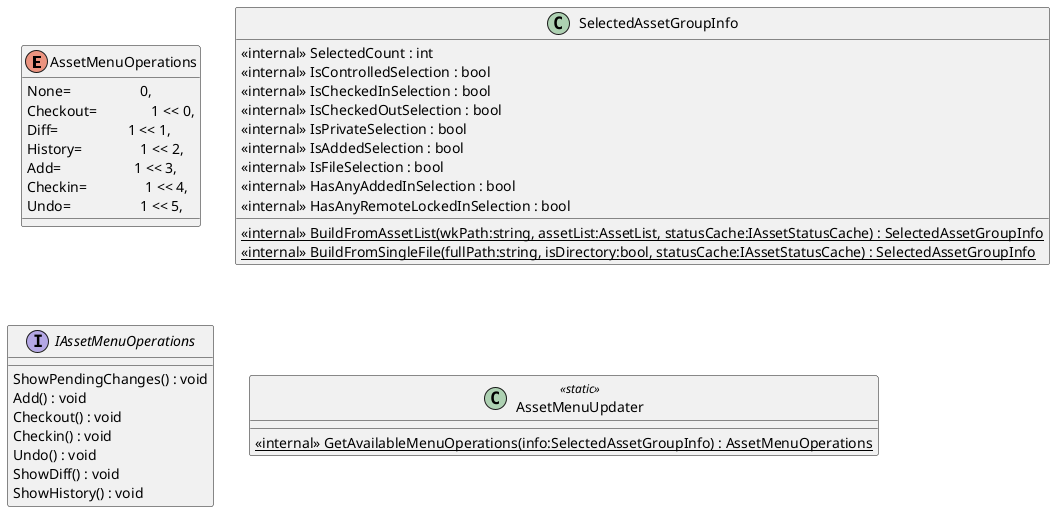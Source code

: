 @startuml
enum AssetMenuOperations {
    None=                   0,
    Checkout=               1 << 0,
    Diff=                   1 << 1,
    History=                1 << 2,
    Add=                    1 << 3,
    Checkin=                1 << 4,
    Undo=                   1 << 5,
}
class SelectedAssetGroupInfo {
    <<internal>> SelectedCount : int
    <<internal>> IsControlledSelection : bool
    <<internal>> IsCheckedInSelection : bool
    <<internal>> IsCheckedOutSelection : bool
    <<internal>> IsPrivateSelection : bool
    <<internal>> IsAddedSelection : bool
    <<internal>> IsFileSelection : bool
    <<internal>> HasAnyAddedInSelection : bool
    <<internal>> HasAnyRemoteLockedInSelection : bool
    <<internal>> {static} BuildFromAssetList(wkPath:string, assetList:AssetList, statusCache:IAssetStatusCache) : SelectedAssetGroupInfo
    <<internal>> {static} BuildFromSingleFile(fullPath:string, isDirectory:bool, statusCache:IAssetStatusCache) : SelectedAssetGroupInfo
}
interface IAssetMenuOperations {
    ShowPendingChanges() : void
    Add() : void
    Checkout() : void
    Checkin() : void
    Undo() : void
    ShowDiff() : void
    ShowHistory() : void
}
class AssetMenuUpdater <<static>> {
    <<internal>> {static} GetAvailableMenuOperations(info:SelectedAssetGroupInfo) : AssetMenuOperations
}
@enduml
